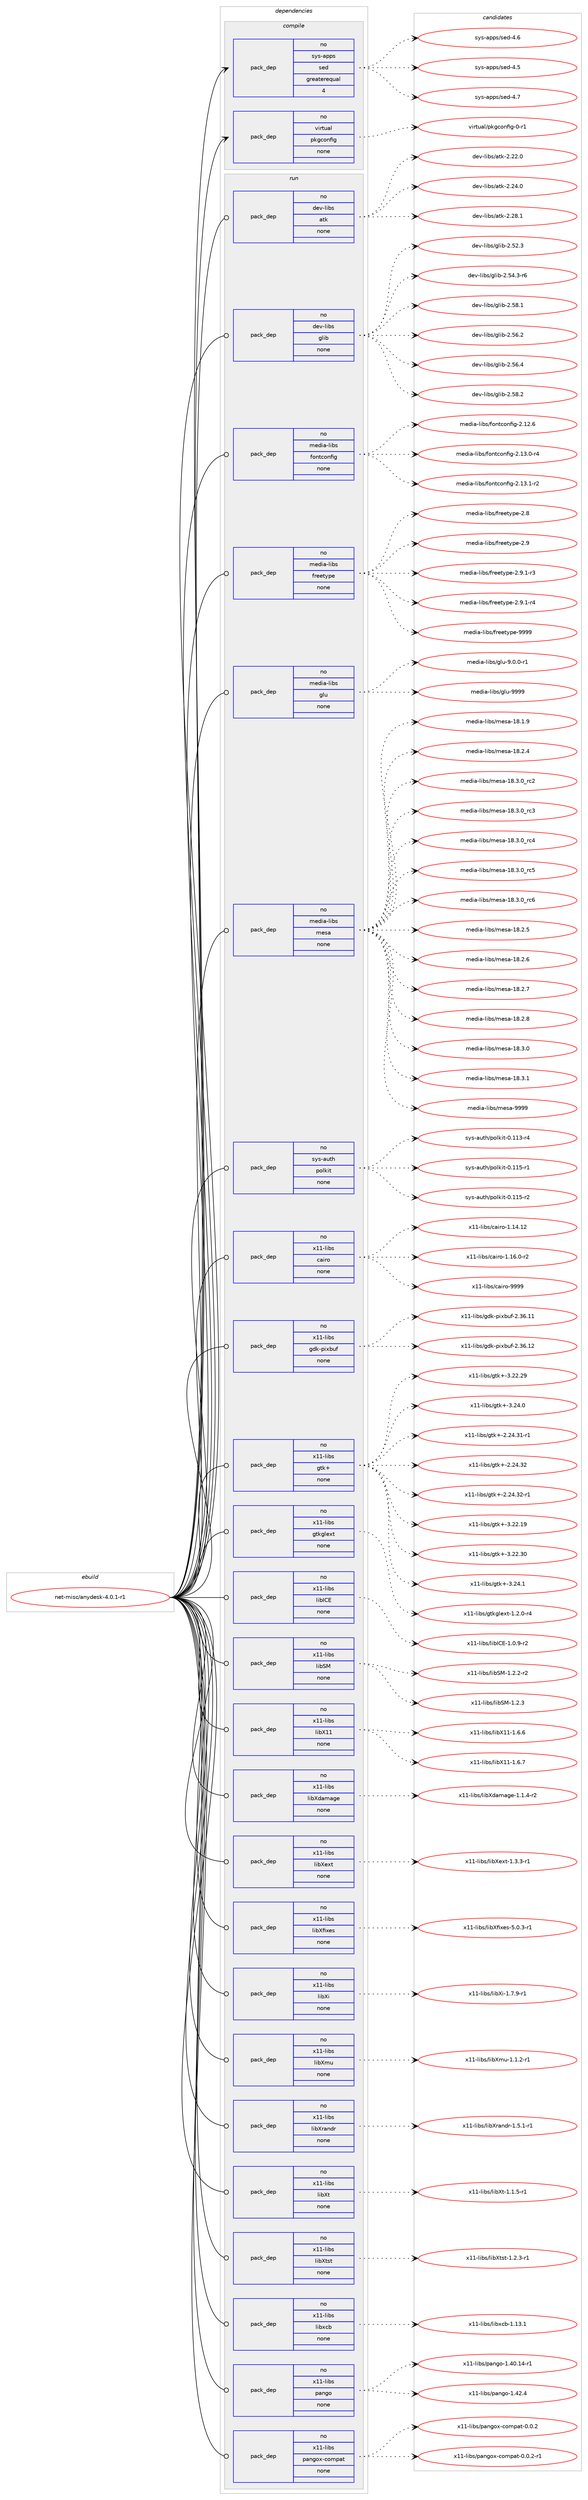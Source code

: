 digraph prolog {

# *************
# Graph options
# *************

newrank=true;
concentrate=true;
compound=true;
graph [rankdir=LR,fontname=Helvetica,fontsize=10,ranksep=1.5];#, ranksep=2.5, nodesep=0.2];
edge  [arrowhead=vee];
node  [fontname=Helvetica,fontsize=10];

# **********
# The ebuild
# **********

subgraph cluster_leftcol {
color=gray;
rank=same;
label=<<i>ebuild</i>>;
id [label="net-misc/anydesk-4.0.1-r1", color=red, width=4, href="../net-misc/anydesk-4.0.1-r1.svg"];
}

# ****************
# The dependencies
# ****************

subgraph cluster_midcol {
color=gray;
label=<<i>dependencies</i>>;
subgraph cluster_compile {
fillcolor="#eeeeee";
style=filled;
label=<<i>compile</i>>;
subgraph pack3805 {
dependency4863 [label=<<TABLE BORDER="0" CELLBORDER="1" CELLSPACING="0" CELLPADDING="4" WIDTH="220"><TR><TD ROWSPAN="6" CELLPADDING="30">pack_dep</TD></TR><TR><TD WIDTH="110">no</TD></TR><TR><TD>sys-apps</TD></TR><TR><TD>sed</TD></TR><TR><TD>greaterequal</TD></TR><TR><TD>4</TD></TR></TABLE>>, shape=none, color=blue];
}
id:e -> dependency4863:w [weight=20,style="solid",arrowhead="vee"];
subgraph pack3806 {
dependency4864 [label=<<TABLE BORDER="0" CELLBORDER="1" CELLSPACING="0" CELLPADDING="4" WIDTH="220"><TR><TD ROWSPAN="6" CELLPADDING="30">pack_dep</TD></TR><TR><TD WIDTH="110">no</TD></TR><TR><TD>virtual</TD></TR><TR><TD>pkgconfig</TD></TR><TR><TD>none</TD></TR><TR><TD></TD></TR></TABLE>>, shape=none, color=blue];
}
id:e -> dependency4864:w [weight=20,style="solid",arrowhead="vee"];
}
subgraph cluster_compileandrun {
fillcolor="#eeeeee";
style=filled;
label=<<i>compile and run</i>>;
}
subgraph cluster_run {
fillcolor="#eeeeee";
style=filled;
label=<<i>run</i>>;
subgraph pack3807 {
dependency4865 [label=<<TABLE BORDER="0" CELLBORDER="1" CELLSPACING="0" CELLPADDING="4" WIDTH="220"><TR><TD ROWSPAN="6" CELLPADDING="30">pack_dep</TD></TR><TR><TD WIDTH="110">no</TD></TR><TR><TD>dev-libs</TD></TR><TR><TD>atk</TD></TR><TR><TD>none</TD></TR><TR><TD></TD></TR></TABLE>>, shape=none, color=blue];
}
id:e -> dependency4865:w [weight=20,style="solid",arrowhead="odot"];
subgraph pack3808 {
dependency4866 [label=<<TABLE BORDER="0" CELLBORDER="1" CELLSPACING="0" CELLPADDING="4" WIDTH="220"><TR><TD ROWSPAN="6" CELLPADDING="30">pack_dep</TD></TR><TR><TD WIDTH="110">no</TD></TR><TR><TD>dev-libs</TD></TR><TR><TD>glib</TD></TR><TR><TD>none</TD></TR><TR><TD></TD></TR></TABLE>>, shape=none, color=blue];
}
id:e -> dependency4866:w [weight=20,style="solid",arrowhead="odot"];
subgraph pack3809 {
dependency4867 [label=<<TABLE BORDER="0" CELLBORDER="1" CELLSPACING="0" CELLPADDING="4" WIDTH="220"><TR><TD ROWSPAN="6" CELLPADDING="30">pack_dep</TD></TR><TR><TD WIDTH="110">no</TD></TR><TR><TD>media-libs</TD></TR><TR><TD>fontconfig</TD></TR><TR><TD>none</TD></TR><TR><TD></TD></TR></TABLE>>, shape=none, color=blue];
}
id:e -> dependency4867:w [weight=20,style="solid",arrowhead="odot"];
subgraph pack3810 {
dependency4868 [label=<<TABLE BORDER="0" CELLBORDER="1" CELLSPACING="0" CELLPADDING="4" WIDTH="220"><TR><TD ROWSPAN="6" CELLPADDING="30">pack_dep</TD></TR><TR><TD WIDTH="110">no</TD></TR><TR><TD>media-libs</TD></TR><TR><TD>freetype</TD></TR><TR><TD>none</TD></TR><TR><TD></TD></TR></TABLE>>, shape=none, color=blue];
}
id:e -> dependency4868:w [weight=20,style="solid",arrowhead="odot"];
subgraph pack3811 {
dependency4869 [label=<<TABLE BORDER="0" CELLBORDER="1" CELLSPACING="0" CELLPADDING="4" WIDTH="220"><TR><TD ROWSPAN="6" CELLPADDING="30">pack_dep</TD></TR><TR><TD WIDTH="110">no</TD></TR><TR><TD>media-libs</TD></TR><TR><TD>glu</TD></TR><TR><TD>none</TD></TR><TR><TD></TD></TR></TABLE>>, shape=none, color=blue];
}
id:e -> dependency4869:w [weight=20,style="solid",arrowhead="odot"];
subgraph pack3812 {
dependency4870 [label=<<TABLE BORDER="0" CELLBORDER="1" CELLSPACING="0" CELLPADDING="4" WIDTH="220"><TR><TD ROWSPAN="6" CELLPADDING="30">pack_dep</TD></TR><TR><TD WIDTH="110">no</TD></TR><TR><TD>media-libs</TD></TR><TR><TD>mesa</TD></TR><TR><TD>none</TD></TR><TR><TD></TD></TR></TABLE>>, shape=none, color=blue];
}
id:e -> dependency4870:w [weight=20,style="solid",arrowhead="odot"];
subgraph pack3813 {
dependency4871 [label=<<TABLE BORDER="0" CELLBORDER="1" CELLSPACING="0" CELLPADDING="4" WIDTH="220"><TR><TD ROWSPAN="6" CELLPADDING="30">pack_dep</TD></TR><TR><TD WIDTH="110">no</TD></TR><TR><TD>sys-auth</TD></TR><TR><TD>polkit</TD></TR><TR><TD>none</TD></TR><TR><TD></TD></TR></TABLE>>, shape=none, color=blue];
}
id:e -> dependency4871:w [weight=20,style="solid",arrowhead="odot"];
subgraph pack3814 {
dependency4872 [label=<<TABLE BORDER="0" CELLBORDER="1" CELLSPACING="0" CELLPADDING="4" WIDTH="220"><TR><TD ROWSPAN="6" CELLPADDING="30">pack_dep</TD></TR><TR><TD WIDTH="110">no</TD></TR><TR><TD>x11-libs</TD></TR><TR><TD>cairo</TD></TR><TR><TD>none</TD></TR><TR><TD></TD></TR></TABLE>>, shape=none, color=blue];
}
id:e -> dependency4872:w [weight=20,style="solid",arrowhead="odot"];
subgraph pack3815 {
dependency4873 [label=<<TABLE BORDER="0" CELLBORDER="1" CELLSPACING="0" CELLPADDING="4" WIDTH="220"><TR><TD ROWSPAN="6" CELLPADDING="30">pack_dep</TD></TR><TR><TD WIDTH="110">no</TD></TR><TR><TD>x11-libs</TD></TR><TR><TD>gdk-pixbuf</TD></TR><TR><TD>none</TD></TR><TR><TD></TD></TR></TABLE>>, shape=none, color=blue];
}
id:e -> dependency4873:w [weight=20,style="solid",arrowhead="odot"];
subgraph pack3816 {
dependency4874 [label=<<TABLE BORDER="0" CELLBORDER="1" CELLSPACING="0" CELLPADDING="4" WIDTH="220"><TR><TD ROWSPAN="6" CELLPADDING="30">pack_dep</TD></TR><TR><TD WIDTH="110">no</TD></TR><TR><TD>x11-libs</TD></TR><TR><TD>gtk+</TD></TR><TR><TD>none</TD></TR><TR><TD></TD></TR></TABLE>>, shape=none, color=blue];
}
id:e -> dependency4874:w [weight=20,style="solid",arrowhead="odot"];
subgraph pack3817 {
dependency4875 [label=<<TABLE BORDER="0" CELLBORDER="1" CELLSPACING="0" CELLPADDING="4" WIDTH="220"><TR><TD ROWSPAN="6" CELLPADDING="30">pack_dep</TD></TR><TR><TD WIDTH="110">no</TD></TR><TR><TD>x11-libs</TD></TR><TR><TD>gtkglext</TD></TR><TR><TD>none</TD></TR><TR><TD></TD></TR></TABLE>>, shape=none, color=blue];
}
id:e -> dependency4875:w [weight=20,style="solid",arrowhead="odot"];
subgraph pack3818 {
dependency4876 [label=<<TABLE BORDER="0" CELLBORDER="1" CELLSPACING="0" CELLPADDING="4" WIDTH="220"><TR><TD ROWSPAN="6" CELLPADDING="30">pack_dep</TD></TR><TR><TD WIDTH="110">no</TD></TR><TR><TD>x11-libs</TD></TR><TR><TD>libICE</TD></TR><TR><TD>none</TD></TR><TR><TD></TD></TR></TABLE>>, shape=none, color=blue];
}
id:e -> dependency4876:w [weight=20,style="solid",arrowhead="odot"];
subgraph pack3819 {
dependency4877 [label=<<TABLE BORDER="0" CELLBORDER="1" CELLSPACING="0" CELLPADDING="4" WIDTH="220"><TR><TD ROWSPAN="6" CELLPADDING="30">pack_dep</TD></TR><TR><TD WIDTH="110">no</TD></TR><TR><TD>x11-libs</TD></TR><TR><TD>libSM</TD></TR><TR><TD>none</TD></TR><TR><TD></TD></TR></TABLE>>, shape=none, color=blue];
}
id:e -> dependency4877:w [weight=20,style="solid",arrowhead="odot"];
subgraph pack3820 {
dependency4878 [label=<<TABLE BORDER="0" CELLBORDER="1" CELLSPACING="0" CELLPADDING="4" WIDTH="220"><TR><TD ROWSPAN="6" CELLPADDING="30">pack_dep</TD></TR><TR><TD WIDTH="110">no</TD></TR><TR><TD>x11-libs</TD></TR><TR><TD>libX11</TD></TR><TR><TD>none</TD></TR><TR><TD></TD></TR></TABLE>>, shape=none, color=blue];
}
id:e -> dependency4878:w [weight=20,style="solid",arrowhead="odot"];
subgraph pack3821 {
dependency4879 [label=<<TABLE BORDER="0" CELLBORDER="1" CELLSPACING="0" CELLPADDING="4" WIDTH="220"><TR><TD ROWSPAN="6" CELLPADDING="30">pack_dep</TD></TR><TR><TD WIDTH="110">no</TD></TR><TR><TD>x11-libs</TD></TR><TR><TD>libXdamage</TD></TR><TR><TD>none</TD></TR><TR><TD></TD></TR></TABLE>>, shape=none, color=blue];
}
id:e -> dependency4879:w [weight=20,style="solid",arrowhead="odot"];
subgraph pack3822 {
dependency4880 [label=<<TABLE BORDER="0" CELLBORDER="1" CELLSPACING="0" CELLPADDING="4" WIDTH="220"><TR><TD ROWSPAN="6" CELLPADDING="30">pack_dep</TD></TR><TR><TD WIDTH="110">no</TD></TR><TR><TD>x11-libs</TD></TR><TR><TD>libXext</TD></TR><TR><TD>none</TD></TR><TR><TD></TD></TR></TABLE>>, shape=none, color=blue];
}
id:e -> dependency4880:w [weight=20,style="solid",arrowhead="odot"];
subgraph pack3823 {
dependency4881 [label=<<TABLE BORDER="0" CELLBORDER="1" CELLSPACING="0" CELLPADDING="4" WIDTH="220"><TR><TD ROWSPAN="6" CELLPADDING="30">pack_dep</TD></TR><TR><TD WIDTH="110">no</TD></TR><TR><TD>x11-libs</TD></TR><TR><TD>libXfixes</TD></TR><TR><TD>none</TD></TR><TR><TD></TD></TR></TABLE>>, shape=none, color=blue];
}
id:e -> dependency4881:w [weight=20,style="solid",arrowhead="odot"];
subgraph pack3824 {
dependency4882 [label=<<TABLE BORDER="0" CELLBORDER="1" CELLSPACING="0" CELLPADDING="4" WIDTH="220"><TR><TD ROWSPAN="6" CELLPADDING="30">pack_dep</TD></TR><TR><TD WIDTH="110">no</TD></TR><TR><TD>x11-libs</TD></TR><TR><TD>libXi</TD></TR><TR><TD>none</TD></TR><TR><TD></TD></TR></TABLE>>, shape=none, color=blue];
}
id:e -> dependency4882:w [weight=20,style="solid",arrowhead="odot"];
subgraph pack3825 {
dependency4883 [label=<<TABLE BORDER="0" CELLBORDER="1" CELLSPACING="0" CELLPADDING="4" WIDTH="220"><TR><TD ROWSPAN="6" CELLPADDING="30">pack_dep</TD></TR><TR><TD WIDTH="110">no</TD></TR><TR><TD>x11-libs</TD></TR><TR><TD>libXmu</TD></TR><TR><TD>none</TD></TR><TR><TD></TD></TR></TABLE>>, shape=none, color=blue];
}
id:e -> dependency4883:w [weight=20,style="solid",arrowhead="odot"];
subgraph pack3826 {
dependency4884 [label=<<TABLE BORDER="0" CELLBORDER="1" CELLSPACING="0" CELLPADDING="4" WIDTH="220"><TR><TD ROWSPAN="6" CELLPADDING="30">pack_dep</TD></TR><TR><TD WIDTH="110">no</TD></TR><TR><TD>x11-libs</TD></TR><TR><TD>libXrandr</TD></TR><TR><TD>none</TD></TR><TR><TD></TD></TR></TABLE>>, shape=none, color=blue];
}
id:e -> dependency4884:w [weight=20,style="solid",arrowhead="odot"];
subgraph pack3827 {
dependency4885 [label=<<TABLE BORDER="0" CELLBORDER="1" CELLSPACING="0" CELLPADDING="4" WIDTH="220"><TR><TD ROWSPAN="6" CELLPADDING="30">pack_dep</TD></TR><TR><TD WIDTH="110">no</TD></TR><TR><TD>x11-libs</TD></TR><TR><TD>libXt</TD></TR><TR><TD>none</TD></TR><TR><TD></TD></TR></TABLE>>, shape=none, color=blue];
}
id:e -> dependency4885:w [weight=20,style="solid",arrowhead="odot"];
subgraph pack3828 {
dependency4886 [label=<<TABLE BORDER="0" CELLBORDER="1" CELLSPACING="0" CELLPADDING="4" WIDTH="220"><TR><TD ROWSPAN="6" CELLPADDING="30">pack_dep</TD></TR><TR><TD WIDTH="110">no</TD></TR><TR><TD>x11-libs</TD></TR><TR><TD>libXtst</TD></TR><TR><TD>none</TD></TR><TR><TD></TD></TR></TABLE>>, shape=none, color=blue];
}
id:e -> dependency4886:w [weight=20,style="solid",arrowhead="odot"];
subgraph pack3829 {
dependency4887 [label=<<TABLE BORDER="0" CELLBORDER="1" CELLSPACING="0" CELLPADDING="4" WIDTH="220"><TR><TD ROWSPAN="6" CELLPADDING="30">pack_dep</TD></TR><TR><TD WIDTH="110">no</TD></TR><TR><TD>x11-libs</TD></TR><TR><TD>libxcb</TD></TR><TR><TD>none</TD></TR><TR><TD></TD></TR></TABLE>>, shape=none, color=blue];
}
id:e -> dependency4887:w [weight=20,style="solid",arrowhead="odot"];
subgraph pack3830 {
dependency4888 [label=<<TABLE BORDER="0" CELLBORDER="1" CELLSPACING="0" CELLPADDING="4" WIDTH="220"><TR><TD ROWSPAN="6" CELLPADDING="30">pack_dep</TD></TR><TR><TD WIDTH="110">no</TD></TR><TR><TD>x11-libs</TD></TR><TR><TD>pango</TD></TR><TR><TD>none</TD></TR><TR><TD></TD></TR></TABLE>>, shape=none, color=blue];
}
id:e -> dependency4888:w [weight=20,style="solid",arrowhead="odot"];
subgraph pack3831 {
dependency4889 [label=<<TABLE BORDER="0" CELLBORDER="1" CELLSPACING="0" CELLPADDING="4" WIDTH="220"><TR><TD ROWSPAN="6" CELLPADDING="30">pack_dep</TD></TR><TR><TD WIDTH="110">no</TD></TR><TR><TD>x11-libs</TD></TR><TR><TD>pangox-compat</TD></TR><TR><TD>none</TD></TR><TR><TD></TD></TR></TABLE>>, shape=none, color=blue];
}
id:e -> dependency4889:w [weight=20,style="solid",arrowhead="odot"];
}
}

# **************
# The candidates
# **************

subgraph cluster_choices {
rank=same;
color=gray;
label=<<i>candidates</i>>;

subgraph choice3805 {
color=black;
nodesep=1;
choice11512111545971121121154711510110045524654 [label="sys-apps/sed-4.6", color=red, width=4,href="../sys-apps/sed-4.6.svg"];
choice11512111545971121121154711510110045524653 [label="sys-apps/sed-4.5", color=red, width=4,href="../sys-apps/sed-4.5.svg"];
choice11512111545971121121154711510110045524655 [label="sys-apps/sed-4.7", color=red, width=4,href="../sys-apps/sed-4.7.svg"];
dependency4863:e -> choice11512111545971121121154711510110045524654:w [style=dotted,weight="100"];
dependency4863:e -> choice11512111545971121121154711510110045524653:w [style=dotted,weight="100"];
dependency4863:e -> choice11512111545971121121154711510110045524655:w [style=dotted,weight="100"];
}
subgraph choice3806 {
color=black;
nodesep=1;
choice11810511411611797108471121071039911111010210510345484511449 [label="virtual/pkgconfig-0-r1", color=red, width=4,href="../virtual/pkgconfig-0-r1.svg"];
dependency4864:e -> choice11810511411611797108471121071039911111010210510345484511449:w [style=dotted,weight="100"];
}
subgraph choice3807 {
color=black;
nodesep=1;
choice1001011184510810598115479711610745504650504648 [label="dev-libs/atk-2.22.0", color=red, width=4,href="../dev-libs/atk-2.22.0.svg"];
choice1001011184510810598115479711610745504650524648 [label="dev-libs/atk-2.24.0", color=red, width=4,href="../dev-libs/atk-2.24.0.svg"];
choice1001011184510810598115479711610745504650564649 [label="dev-libs/atk-2.28.1", color=red, width=4,href="../dev-libs/atk-2.28.1.svg"];
dependency4865:e -> choice1001011184510810598115479711610745504650504648:w [style=dotted,weight="100"];
dependency4865:e -> choice1001011184510810598115479711610745504650524648:w [style=dotted,weight="100"];
dependency4865:e -> choice1001011184510810598115479711610745504650564649:w [style=dotted,weight="100"];
}
subgraph choice3808 {
color=black;
nodesep=1;
choice1001011184510810598115471031081059845504653504651 [label="dev-libs/glib-2.52.3", color=red, width=4,href="../dev-libs/glib-2.52.3.svg"];
choice10010111845108105981154710310810598455046535246514511454 [label="dev-libs/glib-2.54.3-r6", color=red, width=4,href="../dev-libs/glib-2.54.3-r6.svg"];
choice1001011184510810598115471031081059845504653564649 [label="dev-libs/glib-2.58.1", color=red, width=4,href="../dev-libs/glib-2.58.1.svg"];
choice1001011184510810598115471031081059845504653544650 [label="dev-libs/glib-2.56.2", color=red, width=4,href="../dev-libs/glib-2.56.2.svg"];
choice1001011184510810598115471031081059845504653544652 [label="dev-libs/glib-2.56.4", color=red, width=4,href="../dev-libs/glib-2.56.4.svg"];
choice1001011184510810598115471031081059845504653564650 [label="dev-libs/glib-2.58.2", color=red, width=4,href="../dev-libs/glib-2.58.2.svg"];
dependency4866:e -> choice1001011184510810598115471031081059845504653504651:w [style=dotted,weight="100"];
dependency4866:e -> choice10010111845108105981154710310810598455046535246514511454:w [style=dotted,weight="100"];
dependency4866:e -> choice1001011184510810598115471031081059845504653564649:w [style=dotted,weight="100"];
dependency4866:e -> choice1001011184510810598115471031081059845504653544650:w [style=dotted,weight="100"];
dependency4866:e -> choice1001011184510810598115471031081059845504653544652:w [style=dotted,weight="100"];
dependency4866:e -> choice1001011184510810598115471031081059845504653564650:w [style=dotted,weight="100"];
}
subgraph choice3809 {
color=black;
nodesep=1;
choice109101100105974510810598115471021111101169911111010210510345504649504654 [label="media-libs/fontconfig-2.12.6", color=red, width=4,href="../media-libs/fontconfig-2.12.6.svg"];
choice1091011001059745108105981154710211111011699111110102105103455046495146484511452 [label="media-libs/fontconfig-2.13.0-r4", color=red, width=4,href="../media-libs/fontconfig-2.13.0-r4.svg"];
choice1091011001059745108105981154710211111011699111110102105103455046495146494511450 [label="media-libs/fontconfig-2.13.1-r2", color=red, width=4,href="../media-libs/fontconfig-2.13.1-r2.svg"];
dependency4867:e -> choice109101100105974510810598115471021111101169911111010210510345504649504654:w [style=dotted,weight="100"];
dependency4867:e -> choice1091011001059745108105981154710211111011699111110102105103455046495146484511452:w [style=dotted,weight="100"];
dependency4867:e -> choice1091011001059745108105981154710211111011699111110102105103455046495146494511450:w [style=dotted,weight="100"];
}
subgraph choice3810 {
color=black;
nodesep=1;
choice1091011001059745108105981154710211410110111612111210145504656 [label="media-libs/freetype-2.8", color=red, width=4,href="../media-libs/freetype-2.8.svg"];
choice1091011001059745108105981154710211410110111612111210145504657 [label="media-libs/freetype-2.9", color=red, width=4,href="../media-libs/freetype-2.9.svg"];
choice109101100105974510810598115471021141011011161211121014550465746494511451 [label="media-libs/freetype-2.9.1-r3", color=red, width=4,href="../media-libs/freetype-2.9.1-r3.svg"];
choice109101100105974510810598115471021141011011161211121014550465746494511452 [label="media-libs/freetype-2.9.1-r4", color=red, width=4,href="../media-libs/freetype-2.9.1-r4.svg"];
choice109101100105974510810598115471021141011011161211121014557575757 [label="media-libs/freetype-9999", color=red, width=4,href="../media-libs/freetype-9999.svg"];
dependency4868:e -> choice1091011001059745108105981154710211410110111612111210145504656:w [style=dotted,weight="100"];
dependency4868:e -> choice1091011001059745108105981154710211410110111612111210145504657:w [style=dotted,weight="100"];
dependency4868:e -> choice109101100105974510810598115471021141011011161211121014550465746494511451:w [style=dotted,weight="100"];
dependency4868:e -> choice109101100105974510810598115471021141011011161211121014550465746494511452:w [style=dotted,weight="100"];
dependency4868:e -> choice109101100105974510810598115471021141011011161211121014557575757:w [style=dotted,weight="100"];
}
subgraph choice3811 {
color=black;
nodesep=1;
choice109101100105974510810598115471031081174557464846484511449 [label="media-libs/glu-9.0.0-r1", color=red, width=4,href="../media-libs/glu-9.0.0-r1.svg"];
choice109101100105974510810598115471031081174557575757 [label="media-libs/glu-9999", color=red, width=4,href="../media-libs/glu-9999.svg"];
dependency4869:e -> choice109101100105974510810598115471031081174557464846484511449:w [style=dotted,weight="100"];
dependency4869:e -> choice109101100105974510810598115471031081174557575757:w [style=dotted,weight="100"];
}
subgraph choice3812 {
color=black;
nodesep=1;
choice109101100105974510810598115471091011159745495646494657 [label="media-libs/mesa-18.1.9", color=red, width=4,href="../media-libs/mesa-18.1.9.svg"];
choice109101100105974510810598115471091011159745495646504652 [label="media-libs/mesa-18.2.4", color=red, width=4,href="../media-libs/mesa-18.2.4.svg"];
choice109101100105974510810598115471091011159745495646514648951149950 [label="media-libs/mesa-18.3.0_rc2", color=red, width=4,href="../media-libs/mesa-18.3.0_rc2.svg"];
choice109101100105974510810598115471091011159745495646514648951149951 [label="media-libs/mesa-18.3.0_rc3", color=red, width=4,href="../media-libs/mesa-18.3.0_rc3.svg"];
choice109101100105974510810598115471091011159745495646514648951149952 [label="media-libs/mesa-18.3.0_rc4", color=red, width=4,href="../media-libs/mesa-18.3.0_rc4.svg"];
choice109101100105974510810598115471091011159745495646514648951149953 [label="media-libs/mesa-18.3.0_rc5", color=red, width=4,href="../media-libs/mesa-18.3.0_rc5.svg"];
choice109101100105974510810598115471091011159745495646514648951149954 [label="media-libs/mesa-18.3.0_rc6", color=red, width=4,href="../media-libs/mesa-18.3.0_rc6.svg"];
choice109101100105974510810598115471091011159745495646504653 [label="media-libs/mesa-18.2.5", color=red, width=4,href="../media-libs/mesa-18.2.5.svg"];
choice109101100105974510810598115471091011159745495646504654 [label="media-libs/mesa-18.2.6", color=red, width=4,href="../media-libs/mesa-18.2.6.svg"];
choice109101100105974510810598115471091011159745495646504655 [label="media-libs/mesa-18.2.7", color=red, width=4,href="../media-libs/mesa-18.2.7.svg"];
choice109101100105974510810598115471091011159745495646504656 [label="media-libs/mesa-18.2.8", color=red, width=4,href="../media-libs/mesa-18.2.8.svg"];
choice109101100105974510810598115471091011159745495646514648 [label="media-libs/mesa-18.3.0", color=red, width=4,href="../media-libs/mesa-18.3.0.svg"];
choice109101100105974510810598115471091011159745495646514649 [label="media-libs/mesa-18.3.1", color=red, width=4,href="../media-libs/mesa-18.3.1.svg"];
choice10910110010597451081059811547109101115974557575757 [label="media-libs/mesa-9999", color=red, width=4,href="../media-libs/mesa-9999.svg"];
dependency4870:e -> choice109101100105974510810598115471091011159745495646494657:w [style=dotted,weight="100"];
dependency4870:e -> choice109101100105974510810598115471091011159745495646504652:w [style=dotted,weight="100"];
dependency4870:e -> choice109101100105974510810598115471091011159745495646514648951149950:w [style=dotted,weight="100"];
dependency4870:e -> choice109101100105974510810598115471091011159745495646514648951149951:w [style=dotted,weight="100"];
dependency4870:e -> choice109101100105974510810598115471091011159745495646514648951149952:w [style=dotted,weight="100"];
dependency4870:e -> choice109101100105974510810598115471091011159745495646514648951149953:w [style=dotted,weight="100"];
dependency4870:e -> choice109101100105974510810598115471091011159745495646514648951149954:w [style=dotted,weight="100"];
dependency4870:e -> choice109101100105974510810598115471091011159745495646504653:w [style=dotted,weight="100"];
dependency4870:e -> choice109101100105974510810598115471091011159745495646504654:w [style=dotted,weight="100"];
dependency4870:e -> choice109101100105974510810598115471091011159745495646504655:w [style=dotted,weight="100"];
dependency4870:e -> choice109101100105974510810598115471091011159745495646504656:w [style=dotted,weight="100"];
dependency4870:e -> choice109101100105974510810598115471091011159745495646514648:w [style=dotted,weight="100"];
dependency4870:e -> choice109101100105974510810598115471091011159745495646514649:w [style=dotted,weight="100"];
dependency4870:e -> choice10910110010597451081059811547109101115974557575757:w [style=dotted,weight="100"];
}
subgraph choice3813 {
color=black;
nodesep=1;
choice1151211154597117116104471121111081071051164548464949514511452 [label="sys-auth/polkit-0.113-r4", color=red, width=4,href="../sys-auth/polkit-0.113-r4.svg"];
choice1151211154597117116104471121111081071051164548464949534511449 [label="sys-auth/polkit-0.115-r1", color=red, width=4,href="../sys-auth/polkit-0.115-r1.svg"];
choice1151211154597117116104471121111081071051164548464949534511450 [label="sys-auth/polkit-0.115-r2", color=red, width=4,href="../sys-auth/polkit-0.115-r2.svg"];
dependency4871:e -> choice1151211154597117116104471121111081071051164548464949514511452:w [style=dotted,weight="100"];
dependency4871:e -> choice1151211154597117116104471121111081071051164548464949534511449:w [style=dotted,weight="100"];
dependency4871:e -> choice1151211154597117116104471121111081071051164548464949534511450:w [style=dotted,weight="100"];
}
subgraph choice3814 {
color=black;
nodesep=1;
choice120494945108105981154799971051141114549464952464950 [label="x11-libs/cairo-1.14.12", color=red, width=4,href="../x11-libs/cairo-1.14.12.svg"];
choice12049494510810598115479997105114111454946495446484511450 [label="x11-libs/cairo-1.16.0-r2", color=red, width=4,href="../x11-libs/cairo-1.16.0-r2.svg"];
choice120494945108105981154799971051141114557575757 [label="x11-libs/cairo-9999", color=red, width=4,href="../x11-libs/cairo-9999.svg"];
dependency4872:e -> choice120494945108105981154799971051141114549464952464950:w [style=dotted,weight="100"];
dependency4872:e -> choice12049494510810598115479997105114111454946495446484511450:w [style=dotted,weight="100"];
dependency4872:e -> choice120494945108105981154799971051141114557575757:w [style=dotted,weight="100"];
}
subgraph choice3815 {
color=black;
nodesep=1;
choice120494945108105981154710310010745112105120981171024550465154464949 [label="x11-libs/gdk-pixbuf-2.36.11", color=red, width=4,href="../x11-libs/gdk-pixbuf-2.36.11.svg"];
choice120494945108105981154710310010745112105120981171024550465154464950 [label="x11-libs/gdk-pixbuf-2.36.12", color=red, width=4,href="../x11-libs/gdk-pixbuf-2.36.12.svg"];
dependency4873:e -> choice120494945108105981154710310010745112105120981171024550465154464949:w [style=dotted,weight="100"];
dependency4873:e -> choice120494945108105981154710310010745112105120981171024550465154464950:w [style=dotted,weight="100"];
}
subgraph choice3816 {
color=black;
nodesep=1;
choice1204949451081059811547103116107434551465050465057 [label="x11-libs/gtk+-3.22.29", color=red, width=4,href="../x11-libs/gtk+-3.22.29.svg"];
choice12049494510810598115471031161074345514650524648 [label="x11-libs/gtk+-3.24.0", color=red, width=4,href="../x11-libs/gtk+-3.24.0.svg"];
choice12049494510810598115471031161074345504650524651494511449 [label="x11-libs/gtk+-2.24.31-r1", color=red, width=4,href="../x11-libs/gtk+-2.24.31-r1.svg"];
choice1204949451081059811547103116107434550465052465150 [label="x11-libs/gtk+-2.24.32", color=red, width=4,href="../x11-libs/gtk+-2.24.32.svg"];
choice12049494510810598115471031161074345504650524651504511449 [label="x11-libs/gtk+-2.24.32-r1", color=red, width=4,href="../x11-libs/gtk+-2.24.32-r1.svg"];
choice1204949451081059811547103116107434551465050464957 [label="x11-libs/gtk+-3.22.19", color=red, width=4,href="../x11-libs/gtk+-3.22.19.svg"];
choice1204949451081059811547103116107434551465050465148 [label="x11-libs/gtk+-3.22.30", color=red, width=4,href="../x11-libs/gtk+-3.22.30.svg"];
choice12049494510810598115471031161074345514650524649 [label="x11-libs/gtk+-3.24.1", color=red, width=4,href="../x11-libs/gtk+-3.24.1.svg"];
dependency4874:e -> choice1204949451081059811547103116107434551465050465057:w [style=dotted,weight="100"];
dependency4874:e -> choice12049494510810598115471031161074345514650524648:w [style=dotted,weight="100"];
dependency4874:e -> choice12049494510810598115471031161074345504650524651494511449:w [style=dotted,weight="100"];
dependency4874:e -> choice1204949451081059811547103116107434550465052465150:w [style=dotted,weight="100"];
dependency4874:e -> choice12049494510810598115471031161074345504650524651504511449:w [style=dotted,weight="100"];
dependency4874:e -> choice1204949451081059811547103116107434551465050464957:w [style=dotted,weight="100"];
dependency4874:e -> choice1204949451081059811547103116107434551465050465148:w [style=dotted,weight="100"];
dependency4874:e -> choice12049494510810598115471031161074345514650524649:w [style=dotted,weight="100"];
}
subgraph choice3817 {
color=black;
nodesep=1;
choice12049494510810598115471031161071031081011201164549465046484511452 [label="x11-libs/gtkglext-1.2.0-r4", color=red, width=4,href="../x11-libs/gtkglext-1.2.0-r4.svg"];
dependency4875:e -> choice12049494510810598115471031161071031081011201164549465046484511452:w [style=dotted,weight="100"];
}
subgraph choice3818 {
color=black;
nodesep=1;
choice1204949451081059811547108105987367694549464846574511450 [label="x11-libs/libICE-1.0.9-r2", color=red, width=4,href="../x11-libs/libICE-1.0.9-r2.svg"];
dependency4876:e -> choice1204949451081059811547108105987367694549464846574511450:w [style=dotted,weight="100"];
}
subgraph choice3819 {
color=black;
nodesep=1;
choice12049494510810598115471081059883774549465046504511450 [label="x11-libs/libSM-1.2.2-r2", color=red, width=4,href="../x11-libs/libSM-1.2.2-r2.svg"];
choice1204949451081059811547108105988377454946504651 [label="x11-libs/libSM-1.2.3", color=red, width=4,href="../x11-libs/libSM-1.2.3.svg"];
dependency4877:e -> choice12049494510810598115471081059883774549465046504511450:w [style=dotted,weight="100"];
dependency4877:e -> choice1204949451081059811547108105988377454946504651:w [style=dotted,weight="100"];
}
subgraph choice3820 {
color=black;
nodesep=1;
choice120494945108105981154710810598884949454946544654 [label="x11-libs/libX11-1.6.6", color=red, width=4,href="../x11-libs/libX11-1.6.6.svg"];
choice120494945108105981154710810598884949454946544655 [label="x11-libs/libX11-1.6.7", color=red, width=4,href="../x11-libs/libX11-1.6.7.svg"];
dependency4878:e -> choice120494945108105981154710810598884949454946544654:w [style=dotted,weight="100"];
dependency4878:e -> choice120494945108105981154710810598884949454946544655:w [style=dotted,weight="100"];
}
subgraph choice3821 {
color=black;
nodesep=1;
choice1204949451081059811547108105988810097109971031014549464946524511450 [label="x11-libs/libXdamage-1.1.4-r2", color=red, width=4,href="../x11-libs/libXdamage-1.1.4-r2.svg"];
dependency4879:e -> choice1204949451081059811547108105988810097109971031014549464946524511450:w [style=dotted,weight="100"];
}
subgraph choice3822 {
color=black;
nodesep=1;
choice120494945108105981154710810598881011201164549465146514511449 [label="x11-libs/libXext-1.3.3-r1", color=red, width=4,href="../x11-libs/libXext-1.3.3-r1.svg"];
dependency4880:e -> choice120494945108105981154710810598881011201164549465146514511449:w [style=dotted,weight="100"];
}
subgraph choice3823 {
color=black;
nodesep=1;
choice120494945108105981154710810598881021051201011154553464846514511449 [label="x11-libs/libXfixes-5.0.3-r1", color=red, width=4,href="../x11-libs/libXfixes-5.0.3-r1.svg"];
dependency4881:e -> choice120494945108105981154710810598881021051201011154553464846514511449:w [style=dotted,weight="100"];
}
subgraph choice3824 {
color=black;
nodesep=1;
choice120494945108105981154710810598881054549465546574511449 [label="x11-libs/libXi-1.7.9-r1", color=red, width=4,href="../x11-libs/libXi-1.7.9-r1.svg"];
dependency4882:e -> choice120494945108105981154710810598881054549465546574511449:w [style=dotted,weight="100"];
}
subgraph choice3825 {
color=black;
nodesep=1;
choice120494945108105981154710810598881091174549464946504511449 [label="x11-libs/libXmu-1.1.2-r1", color=red, width=4,href="../x11-libs/libXmu-1.1.2-r1.svg"];
dependency4883:e -> choice120494945108105981154710810598881091174549464946504511449:w [style=dotted,weight="100"];
}
subgraph choice3826 {
color=black;
nodesep=1;
choice12049494510810598115471081059888114971101001144549465346494511449 [label="x11-libs/libXrandr-1.5.1-r1", color=red, width=4,href="../x11-libs/libXrandr-1.5.1-r1.svg"];
dependency4884:e -> choice12049494510810598115471081059888114971101001144549465346494511449:w [style=dotted,weight="100"];
}
subgraph choice3827 {
color=black;
nodesep=1;
choice120494945108105981154710810598881164549464946534511449 [label="x11-libs/libXt-1.1.5-r1", color=red, width=4,href="../x11-libs/libXt-1.1.5-r1.svg"];
dependency4885:e -> choice120494945108105981154710810598881164549464946534511449:w [style=dotted,weight="100"];
}
subgraph choice3828 {
color=black;
nodesep=1;
choice120494945108105981154710810598881161151164549465046514511449 [label="x11-libs/libXtst-1.2.3-r1", color=red, width=4,href="../x11-libs/libXtst-1.2.3-r1.svg"];
dependency4886:e -> choice120494945108105981154710810598881161151164549465046514511449:w [style=dotted,weight="100"];
}
subgraph choice3829 {
color=black;
nodesep=1;
choice120494945108105981154710810598120999845494649514649 [label="x11-libs/libxcb-1.13.1", color=red, width=4,href="../x11-libs/libxcb-1.13.1.svg"];
dependency4887:e -> choice120494945108105981154710810598120999845494649514649:w [style=dotted,weight="100"];
}
subgraph choice3830 {
color=black;
nodesep=1;
choice12049494510810598115471129711010311145494652484649524511449 [label="x11-libs/pango-1.40.14-r1", color=red, width=4,href="../x11-libs/pango-1.40.14-r1.svg"];
choice12049494510810598115471129711010311145494652504652 [label="x11-libs/pango-1.42.4", color=red, width=4,href="../x11-libs/pango-1.42.4.svg"];
dependency4888:e -> choice12049494510810598115471129711010311145494652484649524511449:w [style=dotted,weight="100"];
dependency4888:e -> choice12049494510810598115471129711010311145494652504652:w [style=dotted,weight="100"];
}
subgraph choice3831 {
color=black;
nodesep=1;
choice120494945108105981154711297110103111120459911110911297116454846484650 [label="x11-libs/pangox-compat-0.0.2", color=red, width=4,href="../x11-libs/pangox-compat-0.0.2.svg"];
choice1204949451081059811547112971101031111204599111109112971164548464846504511449 [label="x11-libs/pangox-compat-0.0.2-r1", color=red, width=4,href="../x11-libs/pangox-compat-0.0.2-r1.svg"];
dependency4889:e -> choice120494945108105981154711297110103111120459911110911297116454846484650:w [style=dotted,weight="100"];
dependency4889:e -> choice1204949451081059811547112971101031111204599111109112971164548464846504511449:w [style=dotted,weight="100"];
}
}

}
